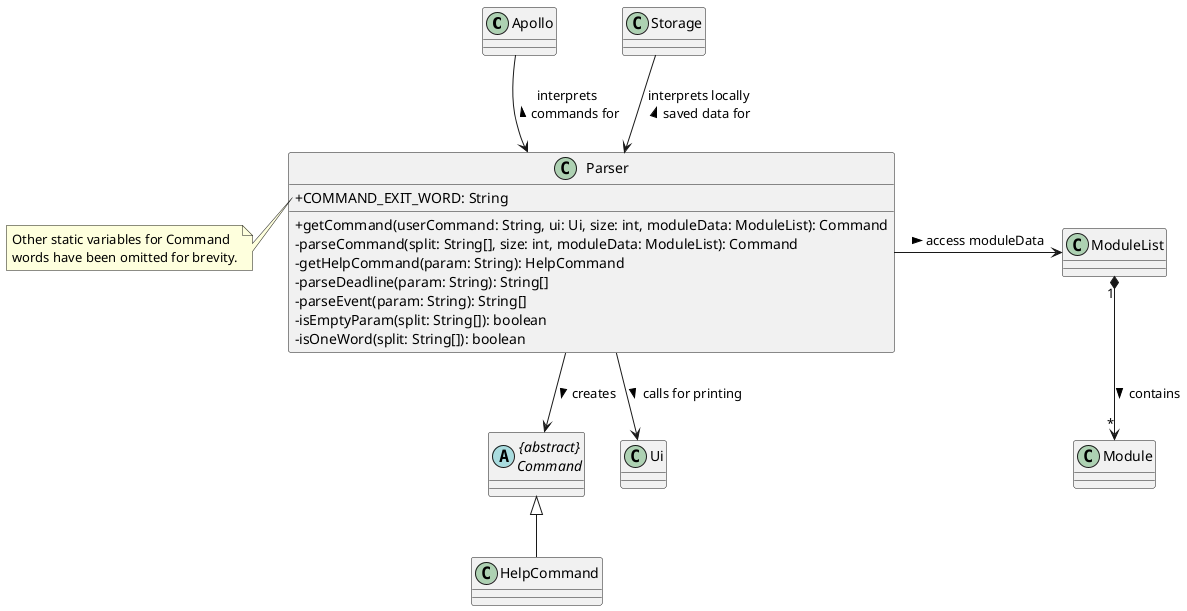 @startuml
'https://plantuml.com/class-diagram
skinparam classAttributeIconSize 0

Apollo --> Parser : interprets \ncommands for <
Storage --> Parser : interprets locally \nsaved data for <

class Parser {
+ COMMAND_EXIT_WORD: String
+ getCommand(userCommand: String, ui: Ui, size: int, moduleData: ModuleList): Command
- parseCommand(split: String[], size: int, moduleData: ModuleList): Command
- getHelpCommand(param: String): HelpCommand
- parseDeadline(param: String): String[]
- parseEvent(param: String): String[]
- isEmptyParam(split: String[]): boolean
- isOneWord(split: String[]): boolean
}
note left of Parser::COMMAND_EXIT_WORD
    Other static variables for Command
    words have been omitted for brevity.
end note

Parser -> ModuleList : access moduleData >
ModuleList "1" *--> "*" Module : contains >

abstract class "{abstract}\nCommand" as Command
Parser --> Ui : calls for printing >
Parser --> Command: creates >
Command <|-- HelpCommand


@enduml